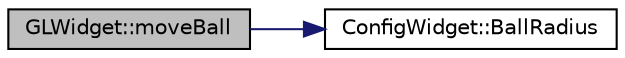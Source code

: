 digraph "GLWidget::moveBall"
{
 // INTERACTIVE_SVG=YES
  edge [fontname="Helvetica",fontsize="10",labelfontname="Helvetica",labelfontsize="10"];
  node [fontname="Helvetica",fontsize="10",shape=record];
  rankdir="LR";
  Node1 [label="GLWidget::moveBall",height=0.2,width=0.4,color="black", fillcolor="grey75", style="filled", fontcolor="black"];
  Node1 -> Node2 [color="midnightblue",fontsize="10",style="solid",fontname="Helvetica"];
  Node2 [label="ConfigWidget::BallRadius",height=0.2,width=0.4,color="black", fillcolor="white", style="filled",URL="$d6/d55/class_config_widget.html#a2d8b917b9aaad10df48dc4afb3fc497d"];
}
